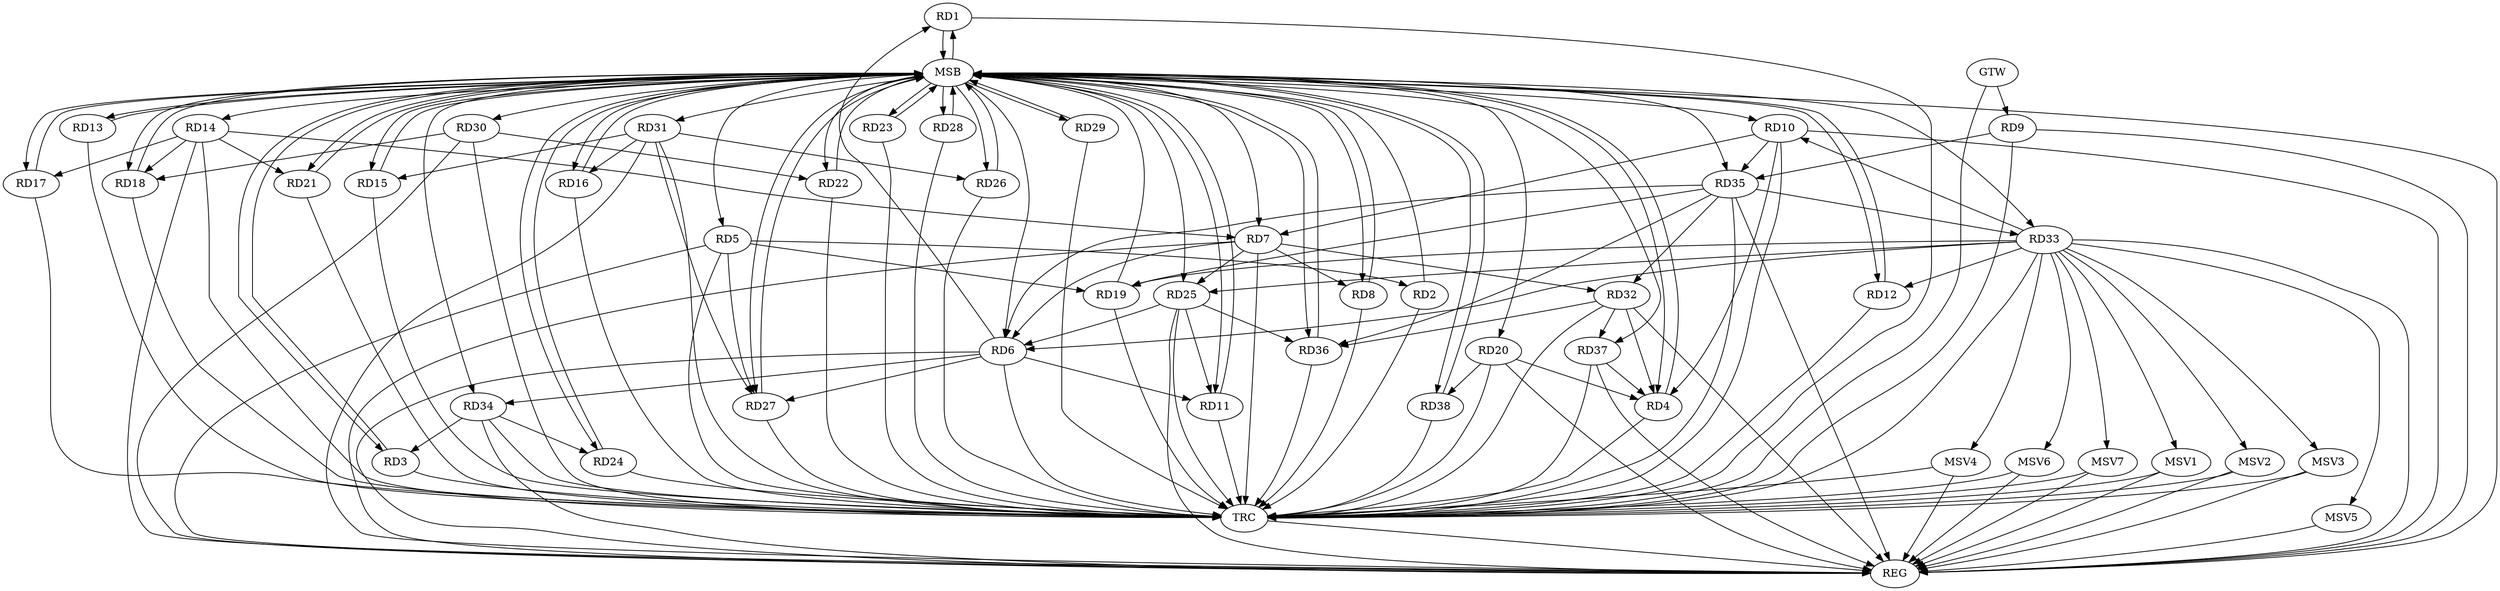 strict digraph G {
  RD1 [ label="RD1" ];
  RD2 [ label="RD2" ];
  RD3 [ label="RD3" ];
  RD4 [ label="RD4" ];
  RD5 [ label="RD5" ];
  RD6 [ label="RD6" ];
  RD7 [ label="RD7" ];
  RD8 [ label="RD8" ];
  RD9 [ label="RD9" ];
  RD10 [ label="RD10" ];
  RD11 [ label="RD11" ];
  RD12 [ label="RD12" ];
  RD13 [ label="RD13" ];
  RD14 [ label="RD14" ];
  RD15 [ label="RD15" ];
  RD16 [ label="RD16" ];
  RD17 [ label="RD17" ];
  RD18 [ label="RD18" ];
  RD19 [ label="RD19" ];
  RD20 [ label="RD20" ];
  RD21 [ label="RD21" ];
  RD22 [ label="RD22" ];
  RD23 [ label="RD23" ];
  RD24 [ label="RD24" ];
  RD25 [ label="RD25" ];
  RD26 [ label="RD26" ];
  RD27 [ label="RD27" ];
  RD28 [ label="RD28" ];
  RD29 [ label="RD29" ];
  RD30 [ label="RD30" ];
  RD31 [ label="RD31" ];
  RD32 [ label="RD32" ];
  RD33 [ label="RD33" ];
  RD34 [ label="RD34" ];
  RD35 [ label="RD35" ];
  RD36 [ label="RD36" ];
  RD37 [ label="RD37" ];
  RD38 [ label="RD38" ];
  GTW [ label="GTW" ];
  REG [ label="REG" ];
  MSB [ label="MSB" ];
  TRC [ label="TRC" ];
  MSV1 [ label="MSV1" ];
  MSV2 [ label="MSV2" ];
  MSV3 [ label="MSV3" ];
  MSV4 [ label="MSV4" ];
  MSV5 [ label="MSV5" ];
  MSV6 [ label="MSV6" ];
  MSV7 [ label="MSV7" ];
  RD6 -> RD1;
  RD5 -> RD2;
  RD34 -> RD3;
  RD10 -> RD4;
  RD20 -> RD4;
  RD32 -> RD4;
  RD37 -> RD4;
  RD5 -> RD19;
  RD5 -> RD27;
  RD7 -> RD6;
  RD6 -> RD11;
  RD25 -> RD6;
  RD6 -> RD27;
  RD33 -> RD6;
  RD6 -> RD34;
  RD35 -> RD6;
  RD7 -> RD8;
  RD10 -> RD7;
  RD14 -> RD7;
  RD7 -> RD25;
  RD7 -> RD32;
  RD9 -> RD35;
  RD33 -> RD10;
  RD10 -> RD35;
  RD25 -> RD11;
  RD33 -> RD12;
  RD14 -> RD17;
  RD14 -> RD18;
  RD14 -> RD21;
  RD31 -> RD15;
  RD31 -> RD16;
  RD30 -> RD18;
  RD33 -> RD19;
  RD35 -> RD19;
  RD20 -> RD38;
  RD30 -> RD22;
  RD34 -> RD24;
  RD33 -> RD25;
  RD25 -> RD36;
  RD31 -> RD26;
  RD31 -> RD27;
  RD35 -> RD32;
  RD32 -> RD36;
  RD32 -> RD37;
  RD35 -> RD33;
  RD35 -> RD36;
  GTW -> RD9;
  RD5 -> REG;
  RD6 -> REG;
  RD7 -> REG;
  RD9 -> REG;
  RD10 -> REG;
  RD14 -> REG;
  RD20 -> REG;
  RD25 -> REG;
  RD30 -> REG;
  RD31 -> REG;
  RD32 -> REG;
  RD33 -> REG;
  RD34 -> REG;
  RD35 -> REG;
  RD37 -> REG;
  RD1 -> MSB;
  MSB -> RD15;
  MSB -> RD26;
  MSB -> RD31;
  MSB -> REG;
  RD2 -> MSB;
  MSB -> RD4;
  MSB -> RD24;
  RD3 -> MSB;
  MSB -> RD7;
  MSB -> RD17;
  RD4 -> MSB;
  MSB -> RD5;
  MSB -> RD6;
  RD8 -> MSB;
  MSB -> RD29;
  RD11 -> MSB;
  MSB -> RD12;
  RD12 -> MSB;
  MSB -> RD10;
  MSB -> RD14;
  MSB -> RD16;
  RD13 -> MSB;
  MSB -> RD11;
  MSB -> RD33;
  MSB -> RD38;
  RD15 -> MSB;
  MSB -> RD20;
  MSB -> RD21;
  MSB -> RD23;
  RD16 -> MSB;
  RD17 -> MSB;
  MSB -> RD34;
  RD18 -> MSB;
  MSB -> RD37;
  RD19 -> MSB;
  RD21 -> MSB;
  MSB -> RD18;
  RD22 -> MSB;
  RD23 -> MSB;
  MSB -> RD13;
  RD24 -> MSB;
  MSB -> RD27;
  MSB -> RD30;
  RD26 -> MSB;
  MSB -> RD22;
  MSB -> RD25;
  MSB -> RD28;
  RD27 -> MSB;
  MSB -> RD1;
  RD28 -> MSB;
  MSB -> RD3;
  MSB -> RD8;
  MSB -> RD36;
  RD29 -> MSB;
  MSB -> RD35;
  RD36 -> MSB;
  RD38 -> MSB;
  RD1 -> TRC;
  RD2 -> TRC;
  RD3 -> TRC;
  RD4 -> TRC;
  RD5 -> TRC;
  RD6 -> TRC;
  RD7 -> TRC;
  RD8 -> TRC;
  RD9 -> TRC;
  RD10 -> TRC;
  RD11 -> TRC;
  RD12 -> TRC;
  RD13 -> TRC;
  RD14 -> TRC;
  RD15 -> TRC;
  RD16 -> TRC;
  RD17 -> TRC;
  RD18 -> TRC;
  RD19 -> TRC;
  RD20 -> TRC;
  RD21 -> TRC;
  RD22 -> TRC;
  RD23 -> TRC;
  RD24 -> TRC;
  RD25 -> TRC;
  RD26 -> TRC;
  RD27 -> TRC;
  RD28 -> TRC;
  RD29 -> TRC;
  RD30 -> TRC;
  RD31 -> TRC;
  RD32 -> TRC;
  RD33 -> TRC;
  RD34 -> TRC;
  RD35 -> TRC;
  RD36 -> TRC;
  RD37 -> TRC;
  RD38 -> TRC;
  GTW -> TRC;
  TRC -> REG;
  RD33 -> MSV1;
  MSV1 -> REG;
  MSV1 -> TRC;
  RD33 -> MSV2;
  MSV2 -> REG;
  MSV2 -> TRC;
  RD33 -> MSV3;
  RD33 -> MSV4;
  MSV3 -> REG;
  MSV3 -> TRC;
  MSV4 -> REG;
  MSV4 -> TRC;
  RD33 -> MSV5;
  MSV5 -> REG;
  RD33 -> MSV6;
  MSV6 -> REG;
  MSV6 -> TRC;
  RD33 -> MSV7;
  MSV7 -> REG;
  MSV7 -> TRC;
}
